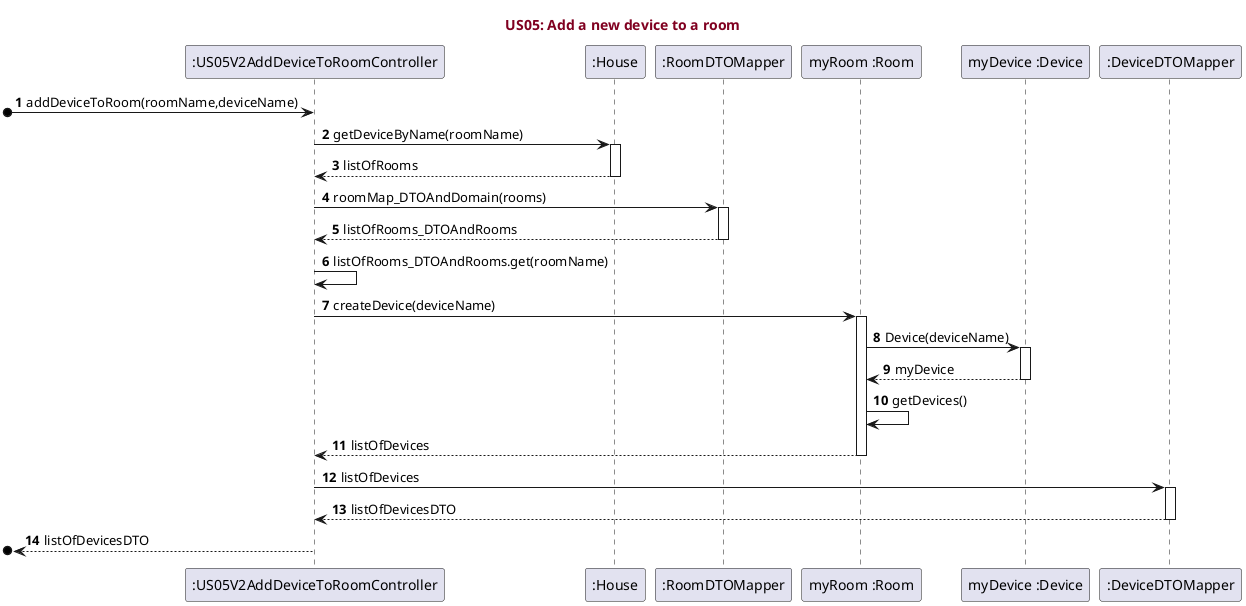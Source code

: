 @startuml
'https://plantuml.com/sequence-diagram

title <font color=#800020>US05: Add a new device to a room</font>


autonumber

participant ":US05V2AddDeviceToRoomController"
participant ":House"
participant ":RoomDTOMapper"
participant "myRoom :Room"
participant "myDevice :Device"
participant ":DeviceDTOMapper"


[o-> ":US05V2AddDeviceToRoomController" : addDeviceToRoom(roomName,deviceName)
":US05V2AddDeviceToRoomController" -> ":House" : getDeviceByName(roomName)
activate ":House"
":US05V2AddDeviceToRoomController" <-- ":House" : listOfRooms
deactivate ":House"
":US05V2AddDeviceToRoomController" -> ":RoomDTOMapper" : roomMap_DTOAndDomain(rooms)
activate ":RoomDTOMapper"
":US05V2AddDeviceToRoomController" <-- ":RoomDTOMapper" : listOfRooms_DTOAndRooms
deactivate ":RoomDTOMapper"
":US05V2AddDeviceToRoomController" -> ":US05V2AddDeviceToRoomController" : listOfRooms_DTOAndRooms.get(roomName)
":US05V2AddDeviceToRoomController" -> "myRoom :Room" : createDevice(deviceName)
activate "myRoom :Room"
"myRoom :Room" -> "myDevice :Device" : Device(deviceName)
activate "myDevice :Device"
"myDevice :Device" --> "myRoom :Room" : myDevice
deactivate "myDevice :Device"
"myRoom :Room" -> "myRoom :Room" : getDevices()
":US05V2AddDeviceToRoomController" <-- "myRoom :Room" : listOfDevices
deactivate "myRoom :Room"
":US05V2AddDeviceToRoomController" -> ":DeviceDTOMapper" : listOfDevices
activate ":DeviceDTOMapper"
":US05V2AddDeviceToRoomController" <-- ":DeviceDTOMapper" : listOfDevicesDTO
deactivate ":DeviceDTOMapper"
[o<-- ":US05V2AddDeviceToRoomController" : listOfDevicesDTO
deactivate ":US05V2AddDeviceToRoomController"




@enduml